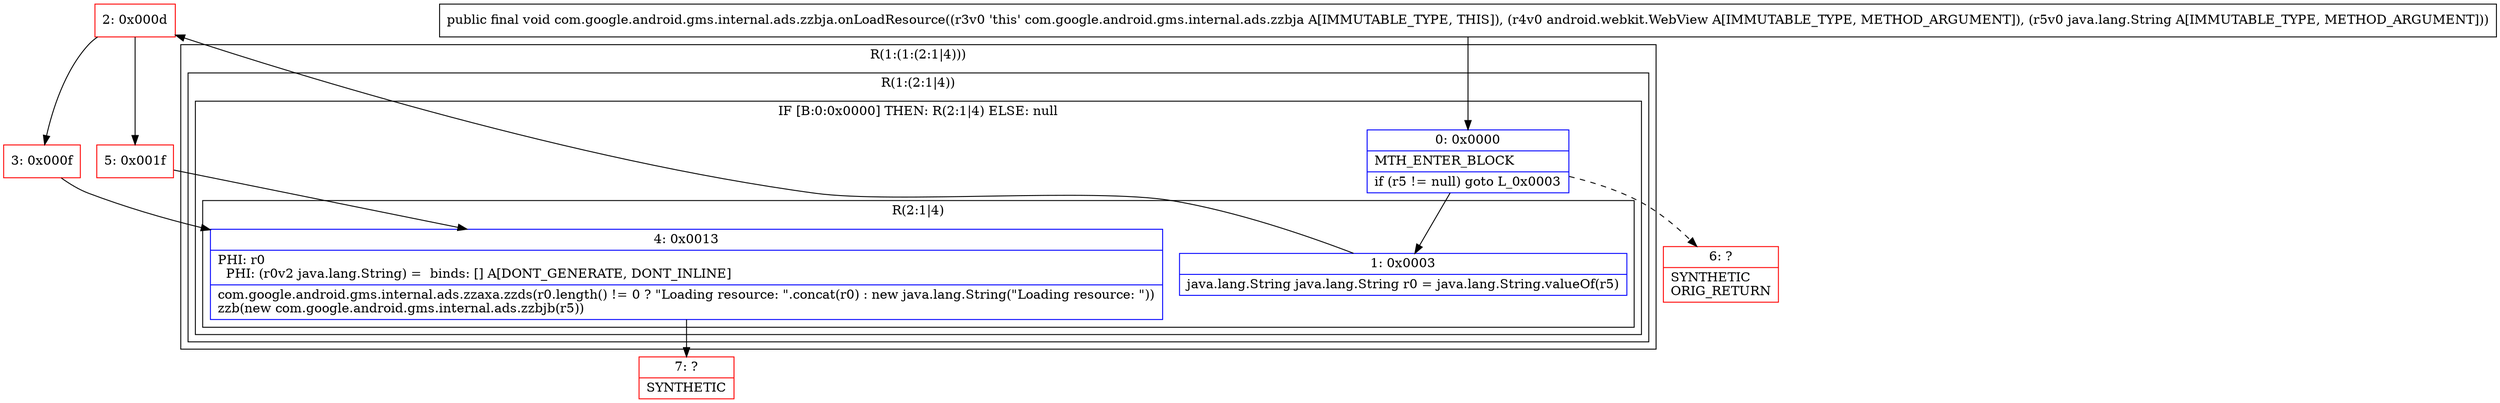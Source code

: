 digraph "CFG forcom.google.android.gms.internal.ads.zzbja.onLoadResource(Landroid\/webkit\/WebView;Ljava\/lang\/String;)V" {
subgraph cluster_Region_105470601 {
label = "R(1:(1:(2:1|4)))";
node [shape=record,color=blue];
subgraph cluster_Region_11507856 {
label = "R(1:(2:1|4))";
node [shape=record,color=blue];
subgraph cluster_IfRegion_557987442 {
label = "IF [B:0:0x0000] THEN: R(2:1|4) ELSE: null";
node [shape=record,color=blue];
Node_0 [shape=record,label="{0\:\ 0x0000|MTH_ENTER_BLOCK\l|if (r5 != null) goto L_0x0003\l}"];
subgraph cluster_Region_1555468252 {
label = "R(2:1|4)";
node [shape=record,color=blue];
Node_1 [shape=record,label="{1\:\ 0x0003|java.lang.String java.lang.String r0 = java.lang.String.valueOf(r5)\l}"];
Node_4 [shape=record,label="{4\:\ 0x0013|PHI: r0 \l  PHI: (r0v2 java.lang.String) =  binds: [] A[DONT_GENERATE, DONT_INLINE]\l|com.google.android.gms.internal.ads.zzaxa.zzds(r0.length() != 0 ? \"Loading resource: \".concat(r0) : new java.lang.String(\"Loading resource: \"))\lzzb(new com.google.android.gms.internal.ads.zzbjb(r5))\l}"];
}
}
}
}
Node_2 [shape=record,color=red,label="{2\:\ 0x000d}"];
Node_3 [shape=record,color=red,label="{3\:\ 0x000f}"];
Node_5 [shape=record,color=red,label="{5\:\ 0x001f}"];
Node_6 [shape=record,color=red,label="{6\:\ ?|SYNTHETIC\lORIG_RETURN\l}"];
Node_7 [shape=record,color=red,label="{7\:\ ?|SYNTHETIC\l}"];
MethodNode[shape=record,label="{public final void com.google.android.gms.internal.ads.zzbja.onLoadResource((r3v0 'this' com.google.android.gms.internal.ads.zzbja A[IMMUTABLE_TYPE, THIS]), (r4v0 android.webkit.WebView A[IMMUTABLE_TYPE, METHOD_ARGUMENT]), (r5v0 java.lang.String A[IMMUTABLE_TYPE, METHOD_ARGUMENT])) }"];
MethodNode -> Node_0;
Node_0 -> Node_1;
Node_0 -> Node_6[style=dashed];
Node_1 -> Node_2;
Node_4 -> Node_7;
Node_2 -> Node_3;
Node_2 -> Node_5;
Node_3 -> Node_4;
Node_5 -> Node_4;
}

